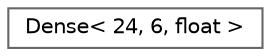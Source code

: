 digraph "Graphical Class Hierarchy"
{
 // LATEX_PDF_SIZE
  bgcolor="transparent";
  edge [fontname=Helvetica,fontsize=10,labelfontname=Helvetica,labelfontsize=10];
  node [fontname=Helvetica,fontsize=10,shape=box,height=0.2,width=0.4];
  rankdir="LR";
  Node0 [id="Node000000",label="Dense\< 24, 6, float \>",height=0.2,width=0.4,color="grey40", fillcolor="white", style="filled",URL="$class_dense.html",tooltip=" "];
}
